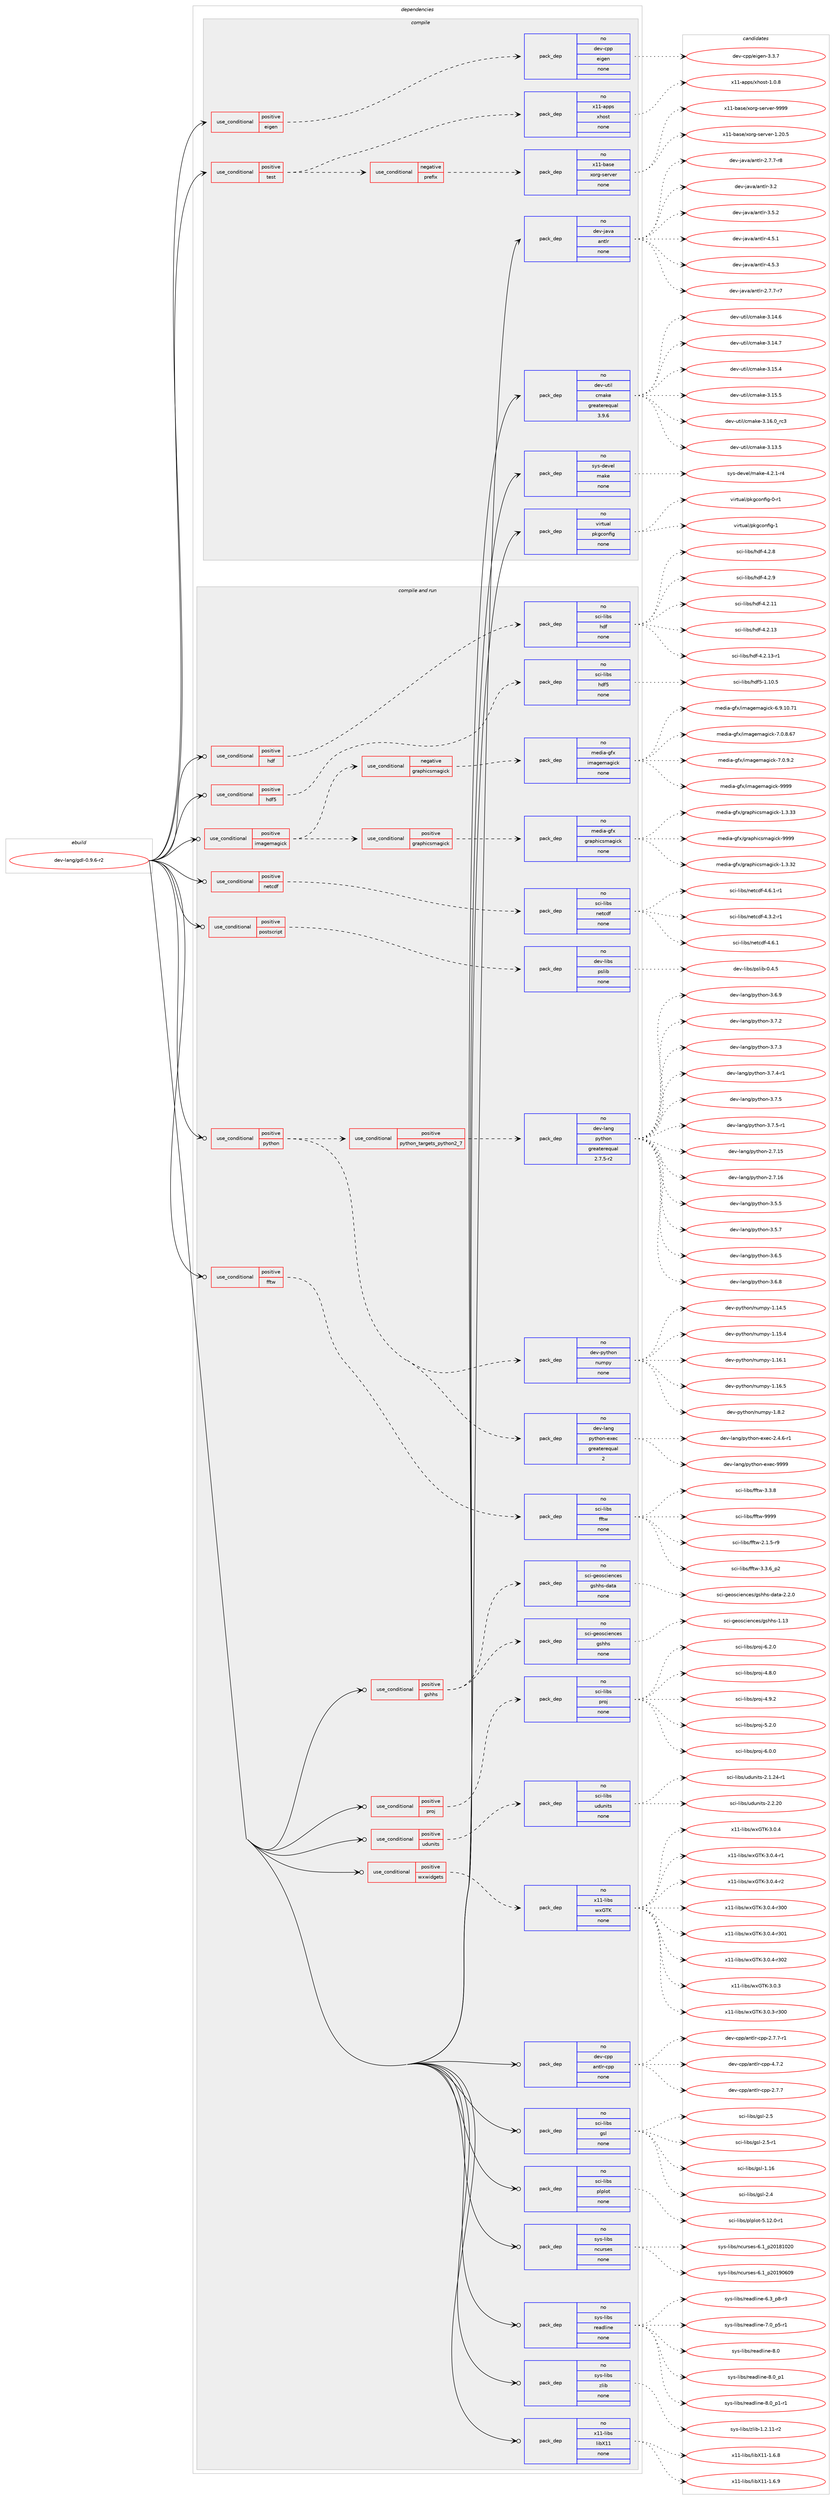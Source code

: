 digraph prolog {

# *************
# Graph options
# *************

newrank=true;
concentrate=true;
compound=true;
graph [rankdir=LR,fontname=Helvetica,fontsize=10,ranksep=1.5];#, ranksep=2.5, nodesep=0.2];
edge  [arrowhead=vee];
node  [fontname=Helvetica,fontsize=10];

# **********
# The ebuild
# **********

subgraph cluster_leftcol {
color=gray;
rank=same;
label=<<i>ebuild</i>>;
id [label="dev-lang/gdl-0.9.6-r2", color=red, width=4, href="../dev-lang/gdl-0.9.6-r2.svg"];
}

# ****************
# The dependencies
# ****************

subgraph cluster_midcol {
color=gray;
label=<<i>dependencies</i>>;
subgraph cluster_compile {
fillcolor="#eeeeee";
style=filled;
label=<<i>compile</i>>;
subgraph cond129679 {
dependency557800 [label=<<TABLE BORDER="0" CELLBORDER="1" CELLSPACING="0" CELLPADDING="4"><TR><TD ROWSPAN="3" CELLPADDING="10">use_conditional</TD></TR><TR><TD>positive</TD></TR><TR><TD>eigen</TD></TR></TABLE>>, shape=none, color=red];
subgraph pack416918 {
dependency557801 [label=<<TABLE BORDER="0" CELLBORDER="1" CELLSPACING="0" CELLPADDING="4" WIDTH="220"><TR><TD ROWSPAN="6" CELLPADDING="30">pack_dep</TD></TR><TR><TD WIDTH="110">no</TD></TR><TR><TD>dev-cpp</TD></TR><TR><TD>eigen</TD></TR><TR><TD>none</TD></TR><TR><TD></TD></TR></TABLE>>, shape=none, color=blue];
}
dependency557800:e -> dependency557801:w [weight=20,style="dashed",arrowhead="vee"];
}
id:e -> dependency557800:w [weight=20,style="solid",arrowhead="vee"];
subgraph cond129680 {
dependency557802 [label=<<TABLE BORDER="0" CELLBORDER="1" CELLSPACING="0" CELLPADDING="4"><TR><TD ROWSPAN="3" CELLPADDING="10">use_conditional</TD></TR><TR><TD>positive</TD></TR><TR><TD>test</TD></TR></TABLE>>, shape=none, color=red];
subgraph cond129681 {
dependency557803 [label=<<TABLE BORDER="0" CELLBORDER="1" CELLSPACING="0" CELLPADDING="4"><TR><TD ROWSPAN="3" CELLPADDING="10">use_conditional</TD></TR><TR><TD>negative</TD></TR><TR><TD>prefix</TD></TR></TABLE>>, shape=none, color=red];
subgraph pack416919 {
dependency557804 [label=<<TABLE BORDER="0" CELLBORDER="1" CELLSPACING="0" CELLPADDING="4" WIDTH="220"><TR><TD ROWSPAN="6" CELLPADDING="30">pack_dep</TD></TR><TR><TD WIDTH="110">no</TD></TR><TR><TD>x11-base</TD></TR><TR><TD>xorg-server</TD></TR><TR><TD>none</TD></TR><TR><TD></TD></TR></TABLE>>, shape=none, color=blue];
}
dependency557803:e -> dependency557804:w [weight=20,style="dashed",arrowhead="vee"];
}
dependency557802:e -> dependency557803:w [weight=20,style="dashed",arrowhead="vee"];
subgraph pack416920 {
dependency557805 [label=<<TABLE BORDER="0" CELLBORDER="1" CELLSPACING="0" CELLPADDING="4" WIDTH="220"><TR><TD ROWSPAN="6" CELLPADDING="30">pack_dep</TD></TR><TR><TD WIDTH="110">no</TD></TR><TR><TD>x11-apps</TD></TR><TR><TD>xhost</TD></TR><TR><TD>none</TD></TR><TR><TD></TD></TR></TABLE>>, shape=none, color=blue];
}
dependency557802:e -> dependency557805:w [weight=20,style="dashed",arrowhead="vee"];
}
id:e -> dependency557802:w [weight=20,style="solid",arrowhead="vee"];
subgraph pack416921 {
dependency557806 [label=<<TABLE BORDER="0" CELLBORDER="1" CELLSPACING="0" CELLPADDING="4" WIDTH="220"><TR><TD ROWSPAN="6" CELLPADDING="30">pack_dep</TD></TR><TR><TD WIDTH="110">no</TD></TR><TR><TD>dev-java</TD></TR><TR><TD>antlr</TD></TR><TR><TD>none</TD></TR><TR><TD></TD></TR></TABLE>>, shape=none, color=blue];
}
id:e -> dependency557806:w [weight=20,style="solid",arrowhead="vee"];
subgraph pack416922 {
dependency557807 [label=<<TABLE BORDER="0" CELLBORDER="1" CELLSPACING="0" CELLPADDING="4" WIDTH="220"><TR><TD ROWSPAN="6" CELLPADDING="30">pack_dep</TD></TR><TR><TD WIDTH="110">no</TD></TR><TR><TD>dev-util</TD></TR><TR><TD>cmake</TD></TR><TR><TD>greaterequal</TD></TR><TR><TD>3.9.6</TD></TR></TABLE>>, shape=none, color=blue];
}
id:e -> dependency557807:w [weight=20,style="solid",arrowhead="vee"];
subgraph pack416923 {
dependency557808 [label=<<TABLE BORDER="0" CELLBORDER="1" CELLSPACING="0" CELLPADDING="4" WIDTH="220"><TR><TD ROWSPAN="6" CELLPADDING="30">pack_dep</TD></TR><TR><TD WIDTH="110">no</TD></TR><TR><TD>sys-devel</TD></TR><TR><TD>make</TD></TR><TR><TD>none</TD></TR><TR><TD></TD></TR></TABLE>>, shape=none, color=blue];
}
id:e -> dependency557808:w [weight=20,style="solid",arrowhead="vee"];
subgraph pack416924 {
dependency557809 [label=<<TABLE BORDER="0" CELLBORDER="1" CELLSPACING="0" CELLPADDING="4" WIDTH="220"><TR><TD ROWSPAN="6" CELLPADDING="30">pack_dep</TD></TR><TR><TD WIDTH="110">no</TD></TR><TR><TD>virtual</TD></TR><TR><TD>pkgconfig</TD></TR><TR><TD>none</TD></TR><TR><TD></TD></TR></TABLE>>, shape=none, color=blue];
}
id:e -> dependency557809:w [weight=20,style="solid",arrowhead="vee"];
}
subgraph cluster_compileandrun {
fillcolor="#eeeeee";
style=filled;
label=<<i>compile and run</i>>;
subgraph cond129682 {
dependency557810 [label=<<TABLE BORDER="0" CELLBORDER="1" CELLSPACING="0" CELLPADDING="4"><TR><TD ROWSPAN="3" CELLPADDING="10">use_conditional</TD></TR><TR><TD>positive</TD></TR><TR><TD>fftw</TD></TR></TABLE>>, shape=none, color=red];
subgraph pack416925 {
dependency557811 [label=<<TABLE BORDER="0" CELLBORDER="1" CELLSPACING="0" CELLPADDING="4" WIDTH="220"><TR><TD ROWSPAN="6" CELLPADDING="30">pack_dep</TD></TR><TR><TD WIDTH="110">no</TD></TR><TR><TD>sci-libs</TD></TR><TR><TD>fftw</TD></TR><TR><TD>none</TD></TR><TR><TD></TD></TR></TABLE>>, shape=none, color=blue];
}
dependency557810:e -> dependency557811:w [weight=20,style="dashed",arrowhead="vee"];
}
id:e -> dependency557810:w [weight=20,style="solid",arrowhead="odotvee"];
subgraph cond129683 {
dependency557812 [label=<<TABLE BORDER="0" CELLBORDER="1" CELLSPACING="0" CELLPADDING="4"><TR><TD ROWSPAN="3" CELLPADDING="10">use_conditional</TD></TR><TR><TD>positive</TD></TR><TR><TD>gshhs</TD></TR></TABLE>>, shape=none, color=red];
subgraph pack416926 {
dependency557813 [label=<<TABLE BORDER="0" CELLBORDER="1" CELLSPACING="0" CELLPADDING="4" WIDTH="220"><TR><TD ROWSPAN="6" CELLPADDING="30">pack_dep</TD></TR><TR><TD WIDTH="110">no</TD></TR><TR><TD>sci-geosciences</TD></TR><TR><TD>gshhs-data</TD></TR><TR><TD>none</TD></TR><TR><TD></TD></TR></TABLE>>, shape=none, color=blue];
}
dependency557812:e -> dependency557813:w [weight=20,style="dashed",arrowhead="vee"];
subgraph pack416927 {
dependency557814 [label=<<TABLE BORDER="0" CELLBORDER="1" CELLSPACING="0" CELLPADDING="4" WIDTH="220"><TR><TD ROWSPAN="6" CELLPADDING="30">pack_dep</TD></TR><TR><TD WIDTH="110">no</TD></TR><TR><TD>sci-geosciences</TD></TR><TR><TD>gshhs</TD></TR><TR><TD>none</TD></TR><TR><TD></TD></TR></TABLE>>, shape=none, color=blue];
}
dependency557812:e -> dependency557814:w [weight=20,style="dashed",arrowhead="vee"];
}
id:e -> dependency557812:w [weight=20,style="solid",arrowhead="odotvee"];
subgraph cond129684 {
dependency557815 [label=<<TABLE BORDER="0" CELLBORDER="1" CELLSPACING="0" CELLPADDING="4"><TR><TD ROWSPAN="3" CELLPADDING="10">use_conditional</TD></TR><TR><TD>positive</TD></TR><TR><TD>hdf</TD></TR></TABLE>>, shape=none, color=red];
subgraph pack416928 {
dependency557816 [label=<<TABLE BORDER="0" CELLBORDER="1" CELLSPACING="0" CELLPADDING="4" WIDTH="220"><TR><TD ROWSPAN="6" CELLPADDING="30">pack_dep</TD></TR><TR><TD WIDTH="110">no</TD></TR><TR><TD>sci-libs</TD></TR><TR><TD>hdf</TD></TR><TR><TD>none</TD></TR><TR><TD></TD></TR></TABLE>>, shape=none, color=blue];
}
dependency557815:e -> dependency557816:w [weight=20,style="dashed",arrowhead="vee"];
}
id:e -> dependency557815:w [weight=20,style="solid",arrowhead="odotvee"];
subgraph cond129685 {
dependency557817 [label=<<TABLE BORDER="0" CELLBORDER="1" CELLSPACING="0" CELLPADDING="4"><TR><TD ROWSPAN="3" CELLPADDING="10">use_conditional</TD></TR><TR><TD>positive</TD></TR><TR><TD>hdf5</TD></TR></TABLE>>, shape=none, color=red];
subgraph pack416929 {
dependency557818 [label=<<TABLE BORDER="0" CELLBORDER="1" CELLSPACING="0" CELLPADDING="4" WIDTH="220"><TR><TD ROWSPAN="6" CELLPADDING="30">pack_dep</TD></TR><TR><TD WIDTH="110">no</TD></TR><TR><TD>sci-libs</TD></TR><TR><TD>hdf5</TD></TR><TR><TD>none</TD></TR><TR><TD></TD></TR></TABLE>>, shape=none, color=blue];
}
dependency557817:e -> dependency557818:w [weight=20,style="dashed",arrowhead="vee"];
}
id:e -> dependency557817:w [weight=20,style="solid",arrowhead="odotvee"];
subgraph cond129686 {
dependency557819 [label=<<TABLE BORDER="0" CELLBORDER="1" CELLSPACING="0" CELLPADDING="4"><TR><TD ROWSPAN="3" CELLPADDING="10">use_conditional</TD></TR><TR><TD>positive</TD></TR><TR><TD>imagemagick</TD></TR></TABLE>>, shape=none, color=red];
subgraph cond129687 {
dependency557820 [label=<<TABLE BORDER="0" CELLBORDER="1" CELLSPACING="0" CELLPADDING="4"><TR><TD ROWSPAN="3" CELLPADDING="10">use_conditional</TD></TR><TR><TD>negative</TD></TR><TR><TD>graphicsmagick</TD></TR></TABLE>>, shape=none, color=red];
subgraph pack416930 {
dependency557821 [label=<<TABLE BORDER="0" CELLBORDER="1" CELLSPACING="0" CELLPADDING="4" WIDTH="220"><TR><TD ROWSPAN="6" CELLPADDING="30">pack_dep</TD></TR><TR><TD WIDTH="110">no</TD></TR><TR><TD>media-gfx</TD></TR><TR><TD>imagemagick</TD></TR><TR><TD>none</TD></TR><TR><TD></TD></TR></TABLE>>, shape=none, color=blue];
}
dependency557820:e -> dependency557821:w [weight=20,style="dashed",arrowhead="vee"];
}
dependency557819:e -> dependency557820:w [weight=20,style="dashed",arrowhead="vee"];
subgraph cond129688 {
dependency557822 [label=<<TABLE BORDER="0" CELLBORDER="1" CELLSPACING="0" CELLPADDING="4"><TR><TD ROWSPAN="3" CELLPADDING="10">use_conditional</TD></TR><TR><TD>positive</TD></TR><TR><TD>graphicsmagick</TD></TR></TABLE>>, shape=none, color=red];
subgraph pack416931 {
dependency557823 [label=<<TABLE BORDER="0" CELLBORDER="1" CELLSPACING="0" CELLPADDING="4" WIDTH="220"><TR><TD ROWSPAN="6" CELLPADDING="30">pack_dep</TD></TR><TR><TD WIDTH="110">no</TD></TR><TR><TD>media-gfx</TD></TR><TR><TD>graphicsmagick</TD></TR><TR><TD>none</TD></TR><TR><TD></TD></TR></TABLE>>, shape=none, color=blue];
}
dependency557822:e -> dependency557823:w [weight=20,style="dashed",arrowhead="vee"];
}
dependency557819:e -> dependency557822:w [weight=20,style="dashed",arrowhead="vee"];
}
id:e -> dependency557819:w [weight=20,style="solid",arrowhead="odotvee"];
subgraph cond129689 {
dependency557824 [label=<<TABLE BORDER="0" CELLBORDER="1" CELLSPACING="0" CELLPADDING="4"><TR><TD ROWSPAN="3" CELLPADDING="10">use_conditional</TD></TR><TR><TD>positive</TD></TR><TR><TD>netcdf</TD></TR></TABLE>>, shape=none, color=red];
subgraph pack416932 {
dependency557825 [label=<<TABLE BORDER="0" CELLBORDER="1" CELLSPACING="0" CELLPADDING="4" WIDTH="220"><TR><TD ROWSPAN="6" CELLPADDING="30">pack_dep</TD></TR><TR><TD WIDTH="110">no</TD></TR><TR><TD>sci-libs</TD></TR><TR><TD>netcdf</TD></TR><TR><TD>none</TD></TR><TR><TD></TD></TR></TABLE>>, shape=none, color=blue];
}
dependency557824:e -> dependency557825:w [weight=20,style="dashed",arrowhead="vee"];
}
id:e -> dependency557824:w [weight=20,style="solid",arrowhead="odotvee"];
subgraph cond129690 {
dependency557826 [label=<<TABLE BORDER="0" CELLBORDER="1" CELLSPACING="0" CELLPADDING="4"><TR><TD ROWSPAN="3" CELLPADDING="10">use_conditional</TD></TR><TR><TD>positive</TD></TR><TR><TD>postscript</TD></TR></TABLE>>, shape=none, color=red];
subgraph pack416933 {
dependency557827 [label=<<TABLE BORDER="0" CELLBORDER="1" CELLSPACING="0" CELLPADDING="4" WIDTH="220"><TR><TD ROWSPAN="6" CELLPADDING="30">pack_dep</TD></TR><TR><TD WIDTH="110">no</TD></TR><TR><TD>dev-libs</TD></TR><TR><TD>pslib</TD></TR><TR><TD>none</TD></TR><TR><TD></TD></TR></TABLE>>, shape=none, color=blue];
}
dependency557826:e -> dependency557827:w [weight=20,style="dashed",arrowhead="vee"];
}
id:e -> dependency557826:w [weight=20,style="solid",arrowhead="odotvee"];
subgraph cond129691 {
dependency557828 [label=<<TABLE BORDER="0" CELLBORDER="1" CELLSPACING="0" CELLPADDING="4"><TR><TD ROWSPAN="3" CELLPADDING="10">use_conditional</TD></TR><TR><TD>positive</TD></TR><TR><TD>proj</TD></TR></TABLE>>, shape=none, color=red];
subgraph pack416934 {
dependency557829 [label=<<TABLE BORDER="0" CELLBORDER="1" CELLSPACING="0" CELLPADDING="4" WIDTH="220"><TR><TD ROWSPAN="6" CELLPADDING="30">pack_dep</TD></TR><TR><TD WIDTH="110">no</TD></TR><TR><TD>sci-libs</TD></TR><TR><TD>proj</TD></TR><TR><TD>none</TD></TR><TR><TD></TD></TR></TABLE>>, shape=none, color=blue];
}
dependency557828:e -> dependency557829:w [weight=20,style="dashed",arrowhead="vee"];
}
id:e -> dependency557828:w [weight=20,style="solid",arrowhead="odotvee"];
subgraph cond129692 {
dependency557830 [label=<<TABLE BORDER="0" CELLBORDER="1" CELLSPACING="0" CELLPADDING="4"><TR><TD ROWSPAN="3" CELLPADDING="10">use_conditional</TD></TR><TR><TD>positive</TD></TR><TR><TD>python</TD></TR></TABLE>>, shape=none, color=red];
subgraph cond129693 {
dependency557831 [label=<<TABLE BORDER="0" CELLBORDER="1" CELLSPACING="0" CELLPADDING="4"><TR><TD ROWSPAN="3" CELLPADDING="10">use_conditional</TD></TR><TR><TD>positive</TD></TR><TR><TD>python_targets_python2_7</TD></TR></TABLE>>, shape=none, color=red];
subgraph pack416935 {
dependency557832 [label=<<TABLE BORDER="0" CELLBORDER="1" CELLSPACING="0" CELLPADDING="4" WIDTH="220"><TR><TD ROWSPAN="6" CELLPADDING="30">pack_dep</TD></TR><TR><TD WIDTH="110">no</TD></TR><TR><TD>dev-lang</TD></TR><TR><TD>python</TD></TR><TR><TD>greaterequal</TD></TR><TR><TD>2.7.5-r2</TD></TR></TABLE>>, shape=none, color=blue];
}
dependency557831:e -> dependency557832:w [weight=20,style="dashed",arrowhead="vee"];
}
dependency557830:e -> dependency557831:w [weight=20,style="dashed",arrowhead="vee"];
subgraph pack416936 {
dependency557833 [label=<<TABLE BORDER="0" CELLBORDER="1" CELLSPACING="0" CELLPADDING="4" WIDTH="220"><TR><TD ROWSPAN="6" CELLPADDING="30">pack_dep</TD></TR><TR><TD WIDTH="110">no</TD></TR><TR><TD>dev-lang</TD></TR><TR><TD>python-exec</TD></TR><TR><TD>greaterequal</TD></TR><TR><TD>2</TD></TR></TABLE>>, shape=none, color=blue];
}
dependency557830:e -> dependency557833:w [weight=20,style="dashed",arrowhead="vee"];
subgraph pack416937 {
dependency557834 [label=<<TABLE BORDER="0" CELLBORDER="1" CELLSPACING="0" CELLPADDING="4" WIDTH="220"><TR><TD ROWSPAN="6" CELLPADDING="30">pack_dep</TD></TR><TR><TD WIDTH="110">no</TD></TR><TR><TD>dev-python</TD></TR><TR><TD>numpy</TD></TR><TR><TD>none</TD></TR><TR><TD></TD></TR></TABLE>>, shape=none, color=blue];
}
dependency557830:e -> dependency557834:w [weight=20,style="dashed",arrowhead="vee"];
}
id:e -> dependency557830:w [weight=20,style="solid",arrowhead="odotvee"];
subgraph cond129694 {
dependency557835 [label=<<TABLE BORDER="0" CELLBORDER="1" CELLSPACING="0" CELLPADDING="4"><TR><TD ROWSPAN="3" CELLPADDING="10">use_conditional</TD></TR><TR><TD>positive</TD></TR><TR><TD>udunits</TD></TR></TABLE>>, shape=none, color=red];
subgraph pack416938 {
dependency557836 [label=<<TABLE BORDER="0" CELLBORDER="1" CELLSPACING="0" CELLPADDING="4" WIDTH="220"><TR><TD ROWSPAN="6" CELLPADDING="30">pack_dep</TD></TR><TR><TD WIDTH="110">no</TD></TR><TR><TD>sci-libs</TD></TR><TR><TD>udunits</TD></TR><TR><TD>none</TD></TR><TR><TD></TD></TR></TABLE>>, shape=none, color=blue];
}
dependency557835:e -> dependency557836:w [weight=20,style="dashed",arrowhead="vee"];
}
id:e -> dependency557835:w [weight=20,style="solid",arrowhead="odotvee"];
subgraph cond129695 {
dependency557837 [label=<<TABLE BORDER="0" CELLBORDER="1" CELLSPACING="0" CELLPADDING="4"><TR><TD ROWSPAN="3" CELLPADDING="10">use_conditional</TD></TR><TR><TD>positive</TD></TR><TR><TD>wxwidgets</TD></TR></TABLE>>, shape=none, color=red];
subgraph pack416939 {
dependency557838 [label=<<TABLE BORDER="0" CELLBORDER="1" CELLSPACING="0" CELLPADDING="4" WIDTH="220"><TR><TD ROWSPAN="6" CELLPADDING="30">pack_dep</TD></TR><TR><TD WIDTH="110">no</TD></TR><TR><TD>x11-libs</TD></TR><TR><TD>wxGTK</TD></TR><TR><TD>none</TD></TR><TR><TD></TD></TR></TABLE>>, shape=none, color=blue];
}
dependency557837:e -> dependency557838:w [weight=20,style="dashed",arrowhead="vee"];
}
id:e -> dependency557837:w [weight=20,style="solid",arrowhead="odotvee"];
subgraph pack416940 {
dependency557839 [label=<<TABLE BORDER="0" CELLBORDER="1" CELLSPACING="0" CELLPADDING="4" WIDTH="220"><TR><TD ROWSPAN="6" CELLPADDING="30">pack_dep</TD></TR><TR><TD WIDTH="110">no</TD></TR><TR><TD>dev-cpp</TD></TR><TR><TD>antlr-cpp</TD></TR><TR><TD>none</TD></TR><TR><TD></TD></TR></TABLE>>, shape=none, color=blue];
}
id:e -> dependency557839:w [weight=20,style="solid",arrowhead="odotvee"];
subgraph pack416941 {
dependency557840 [label=<<TABLE BORDER="0" CELLBORDER="1" CELLSPACING="0" CELLPADDING="4" WIDTH="220"><TR><TD ROWSPAN="6" CELLPADDING="30">pack_dep</TD></TR><TR><TD WIDTH="110">no</TD></TR><TR><TD>sci-libs</TD></TR><TR><TD>gsl</TD></TR><TR><TD>none</TD></TR><TR><TD></TD></TR></TABLE>>, shape=none, color=blue];
}
id:e -> dependency557840:w [weight=20,style="solid",arrowhead="odotvee"];
subgraph pack416942 {
dependency557841 [label=<<TABLE BORDER="0" CELLBORDER="1" CELLSPACING="0" CELLPADDING="4" WIDTH="220"><TR><TD ROWSPAN="6" CELLPADDING="30">pack_dep</TD></TR><TR><TD WIDTH="110">no</TD></TR><TR><TD>sci-libs</TD></TR><TR><TD>plplot</TD></TR><TR><TD>none</TD></TR><TR><TD></TD></TR></TABLE>>, shape=none, color=blue];
}
id:e -> dependency557841:w [weight=20,style="solid",arrowhead="odotvee"];
subgraph pack416943 {
dependency557842 [label=<<TABLE BORDER="0" CELLBORDER="1" CELLSPACING="0" CELLPADDING="4" WIDTH="220"><TR><TD ROWSPAN="6" CELLPADDING="30">pack_dep</TD></TR><TR><TD WIDTH="110">no</TD></TR><TR><TD>sys-libs</TD></TR><TR><TD>ncurses</TD></TR><TR><TD>none</TD></TR><TR><TD></TD></TR></TABLE>>, shape=none, color=blue];
}
id:e -> dependency557842:w [weight=20,style="solid",arrowhead="odotvee"];
subgraph pack416944 {
dependency557843 [label=<<TABLE BORDER="0" CELLBORDER="1" CELLSPACING="0" CELLPADDING="4" WIDTH="220"><TR><TD ROWSPAN="6" CELLPADDING="30">pack_dep</TD></TR><TR><TD WIDTH="110">no</TD></TR><TR><TD>sys-libs</TD></TR><TR><TD>readline</TD></TR><TR><TD>none</TD></TR><TR><TD></TD></TR></TABLE>>, shape=none, color=blue];
}
id:e -> dependency557843:w [weight=20,style="solid",arrowhead="odotvee"];
subgraph pack416945 {
dependency557844 [label=<<TABLE BORDER="0" CELLBORDER="1" CELLSPACING="0" CELLPADDING="4" WIDTH="220"><TR><TD ROWSPAN="6" CELLPADDING="30">pack_dep</TD></TR><TR><TD WIDTH="110">no</TD></TR><TR><TD>sys-libs</TD></TR><TR><TD>zlib</TD></TR><TR><TD>none</TD></TR><TR><TD></TD></TR></TABLE>>, shape=none, color=blue];
}
id:e -> dependency557844:w [weight=20,style="solid",arrowhead="odotvee"];
subgraph pack416946 {
dependency557845 [label=<<TABLE BORDER="0" CELLBORDER="1" CELLSPACING="0" CELLPADDING="4" WIDTH="220"><TR><TD ROWSPAN="6" CELLPADDING="30">pack_dep</TD></TR><TR><TD WIDTH="110">no</TD></TR><TR><TD>x11-libs</TD></TR><TR><TD>libX11</TD></TR><TR><TD>none</TD></TR><TR><TD></TD></TR></TABLE>>, shape=none, color=blue];
}
id:e -> dependency557845:w [weight=20,style="solid",arrowhead="odotvee"];
}
subgraph cluster_run {
fillcolor="#eeeeee";
style=filled;
label=<<i>run</i>>;
}
}

# **************
# The candidates
# **************

subgraph cluster_choices {
rank=same;
color=gray;
label=<<i>candidates</i>>;

subgraph choice416918 {
color=black;
nodesep=1;
choice100101118459911211247101105103101110455146514655 [label="dev-cpp/eigen-3.3.7", color=red, width=4,href="../dev-cpp/eigen-3.3.7.svg"];
dependency557801:e -> choice100101118459911211247101105103101110455146514655:w [style=dotted,weight="100"];
}
subgraph choice416919 {
color=black;
nodesep=1;
choice1204949459897115101471201111141034511510111411810111445494650484653 [label="x11-base/xorg-server-1.20.5", color=red, width=4,href="../x11-base/xorg-server-1.20.5.svg"];
choice120494945989711510147120111114103451151011141181011144557575757 [label="x11-base/xorg-server-9999", color=red, width=4,href="../x11-base/xorg-server-9999.svg"];
dependency557804:e -> choice1204949459897115101471201111141034511510111411810111445494650484653:w [style=dotted,weight="100"];
dependency557804:e -> choice120494945989711510147120111114103451151011141181011144557575757:w [style=dotted,weight="100"];
}
subgraph choice416920 {
color=black;
nodesep=1;
choice1204949459711211211547120104111115116454946484656 [label="x11-apps/xhost-1.0.8", color=red, width=4,href="../x11-apps/xhost-1.0.8.svg"];
dependency557805:e -> choice1204949459711211211547120104111115116454946484656:w [style=dotted,weight="100"];
}
subgraph choice416921 {
color=black;
nodesep=1;
choice10010111845106971189747971101161081144550465546554511455 [label="dev-java/antlr-2.7.7-r7", color=red, width=4,href="../dev-java/antlr-2.7.7-r7.svg"];
choice10010111845106971189747971101161081144550465546554511456 [label="dev-java/antlr-2.7.7-r8", color=red, width=4,href="../dev-java/antlr-2.7.7-r8.svg"];
choice100101118451069711897479711011610811445514650 [label="dev-java/antlr-3.2", color=red, width=4,href="../dev-java/antlr-3.2.svg"];
choice1001011184510697118974797110116108114455146534650 [label="dev-java/antlr-3.5.2", color=red, width=4,href="../dev-java/antlr-3.5.2.svg"];
choice1001011184510697118974797110116108114455246534649 [label="dev-java/antlr-4.5.1", color=red, width=4,href="../dev-java/antlr-4.5.1.svg"];
choice1001011184510697118974797110116108114455246534651 [label="dev-java/antlr-4.5.3", color=red, width=4,href="../dev-java/antlr-4.5.3.svg"];
dependency557806:e -> choice10010111845106971189747971101161081144550465546554511455:w [style=dotted,weight="100"];
dependency557806:e -> choice10010111845106971189747971101161081144550465546554511456:w [style=dotted,weight="100"];
dependency557806:e -> choice100101118451069711897479711011610811445514650:w [style=dotted,weight="100"];
dependency557806:e -> choice1001011184510697118974797110116108114455146534650:w [style=dotted,weight="100"];
dependency557806:e -> choice1001011184510697118974797110116108114455246534649:w [style=dotted,weight="100"];
dependency557806:e -> choice1001011184510697118974797110116108114455246534651:w [style=dotted,weight="100"];
}
subgraph choice416922 {
color=black;
nodesep=1;
choice1001011184511711610510847991099710710145514649514653 [label="dev-util/cmake-3.13.5", color=red, width=4,href="../dev-util/cmake-3.13.5.svg"];
choice1001011184511711610510847991099710710145514649524654 [label="dev-util/cmake-3.14.6", color=red, width=4,href="../dev-util/cmake-3.14.6.svg"];
choice1001011184511711610510847991099710710145514649524655 [label="dev-util/cmake-3.14.7", color=red, width=4,href="../dev-util/cmake-3.14.7.svg"];
choice1001011184511711610510847991099710710145514649534652 [label="dev-util/cmake-3.15.4", color=red, width=4,href="../dev-util/cmake-3.15.4.svg"];
choice1001011184511711610510847991099710710145514649534653 [label="dev-util/cmake-3.15.5", color=red, width=4,href="../dev-util/cmake-3.15.5.svg"];
choice1001011184511711610510847991099710710145514649544648951149951 [label="dev-util/cmake-3.16.0_rc3", color=red, width=4,href="../dev-util/cmake-3.16.0_rc3.svg"];
dependency557807:e -> choice1001011184511711610510847991099710710145514649514653:w [style=dotted,weight="100"];
dependency557807:e -> choice1001011184511711610510847991099710710145514649524654:w [style=dotted,weight="100"];
dependency557807:e -> choice1001011184511711610510847991099710710145514649524655:w [style=dotted,weight="100"];
dependency557807:e -> choice1001011184511711610510847991099710710145514649534652:w [style=dotted,weight="100"];
dependency557807:e -> choice1001011184511711610510847991099710710145514649534653:w [style=dotted,weight="100"];
dependency557807:e -> choice1001011184511711610510847991099710710145514649544648951149951:w [style=dotted,weight="100"];
}
subgraph choice416923 {
color=black;
nodesep=1;
choice1151211154510010111810110847109971071014552465046494511452 [label="sys-devel/make-4.2.1-r4", color=red, width=4,href="../sys-devel/make-4.2.1-r4.svg"];
dependency557808:e -> choice1151211154510010111810110847109971071014552465046494511452:w [style=dotted,weight="100"];
}
subgraph choice416924 {
color=black;
nodesep=1;
choice11810511411611797108471121071039911111010210510345484511449 [label="virtual/pkgconfig-0-r1", color=red, width=4,href="../virtual/pkgconfig-0-r1.svg"];
choice1181051141161179710847112107103991111101021051034549 [label="virtual/pkgconfig-1", color=red, width=4,href="../virtual/pkgconfig-1.svg"];
dependency557809:e -> choice11810511411611797108471121071039911111010210510345484511449:w [style=dotted,weight="100"];
dependency557809:e -> choice1181051141161179710847112107103991111101021051034549:w [style=dotted,weight="100"];
}
subgraph choice416925 {
color=black;
nodesep=1;
choice115991054510810598115471021021161194550464946534511457 [label="sci-libs/fftw-2.1.5-r9", color=red, width=4,href="../sci-libs/fftw-2.1.5-r9.svg"];
choice115991054510810598115471021021161194551465146549511250 [label="sci-libs/fftw-3.3.6_p2", color=red, width=4,href="../sci-libs/fftw-3.3.6_p2.svg"];
choice11599105451081059811547102102116119455146514656 [label="sci-libs/fftw-3.3.8", color=red, width=4,href="../sci-libs/fftw-3.3.8.svg"];
choice115991054510810598115471021021161194557575757 [label="sci-libs/fftw-9999", color=red, width=4,href="../sci-libs/fftw-9999.svg"];
dependency557811:e -> choice115991054510810598115471021021161194550464946534511457:w [style=dotted,weight="100"];
dependency557811:e -> choice115991054510810598115471021021161194551465146549511250:w [style=dotted,weight="100"];
dependency557811:e -> choice11599105451081059811547102102116119455146514656:w [style=dotted,weight="100"];
dependency557811:e -> choice115991054510810598115471021021161194557575757:w [style=dotted,weight="100"];
}
subgraph choice416926 {
color=black;
nodesep=1;
choice1159910545103101111115991051011109910111547103115104104115451009711697455046504648 [label="sci-geosciences/gshhs-data-2.2.0", color=red, width=4,href="../sci-geosciences/gshhs-data-2.2.0.svg"];
dependency557813:e -> choice1159910545103101111115991051011109910111547103115104104115451009711697455046504648:w [style=dotted,weight="100"];
}
subgraph choice416927 {
color=black;
nodesep=1;
choice11599105451031011111159910510111099101115471031151041041154549464951 [label="sci-geosciences/gshhs-1.13", color=red, width=4,href="../sci-geosciences/gshhs-1.13.svg"];
dependency557814:e -> choice11599105451031011111159910510111099101115471031151041041154549464951:w [style=dotted,weight="100"];
}
subgraph choice416928 {
color=black;
nodesep=1;
choice1159910545108105981154710410010245524650464949 [label="sci-libs/hdf-4.2.11", color=red, width=4,href="../sci-libs/hdf-4.2.11.svg"];
choice1159910545108105981154710410010245524650464951 [label="sci-libs/hdf-4.2.13", color=red, width=4,href="../sci-libs/hdf-4.2.13.svg"];
choice11599105451081059811547104100102455246504649514511449 [label="sci-libs/hdf-4.2.13-r1", color=red, width=4,href="../sci-libs/hdf-4.2.13-r1.svg"];
choice11599105451081059811547104100102455246504656 [label="sci-libs/hdf-4.2.8", color=red, width=4,href="../sci-libs/hdf-4.2.8.svg"];
choice11599105451081059811547104100102455246504657 [label="sci-libs/hdf-4.2.9", color=red, width=4,href="../sci-libs/hdf-4.2.9.svg"];
dependency557816:e -> choice1159910545108105981154710410010245524650464949:w [style=dotted,weight="100"];
dependency557816:e -> choice1159910545108105981154710410010245524650464951:w [style=dotted,weight="100"];
dependency557816:e -> choice11599105451081059811547104100102455246504649514511449:w [style=dotted,weight="100"];
dependency557816:e -> choice11599105451081059811547104100102455246504656:w [style=dotted,weight="100"];
dependency557816:e -> choice11599105451081059811547104100102455246504657:w [style=dotted,weight="100"];
}
subgraph choice416929 {
color=black;
nodesep=1;
choice115991054510810598115471041001025345494649484653 [label="sci-libs/hdf5-1.10.5", color=red, width=4,href="../sci-libs/hdf5-1.10.5.svg"];
dependency557818:e -> choice115991054510810598115471041001025345494649484653:w [style=dotted,weight="100"];
}
subgraph choice416930 {
color=black;
nodesep=1;
choice10910110010597451031021204710510997103101109971031059910745544657464948465549 [label="media-gfx/imagemagick-6.9.10.71", color=red, width=4,href="../media-gfx/imagemagick-6.9.10.71.svg"];
choice109101100105974510310212047105109971031011099710310599107455546484656465455 [label="media-gfx/imagemagick-7.0.8.67", color=red, width=4,href="../media-gfx/imagemagick-7.0.8.67.svg"];
choice1091011001059745103102120471051099710310110997103105991074555464846574650 [label="media-gfx/imagemagick-7.0.9.2", color=red, width=4,href="../media-gfx/imagemagick-7.0.9.2.svg"];
choice1091011001059745103102120471051099710310110997103105991074557575757 [label="media-gfx/imagemagick-9999", color=red, width=4,href="../media-gfx/imagemagick-9999.svg"];
dependency557821:e -> choice10910110010597451031021204710510997103101109971031059910745544657464948465549:w [style=dotted,weight="100"];
dependency557821:e -> choice109101100105974510310212047105109971031011099710310599107455546484656465455:w [style=dotted,weight="100"];
dependency557821:e -> choice1091011001059745103102120471051099710310110997103105991074555464846574650:w [style=dotted,weight="100"];
dependency557821:e -> choice1091011001059745103102120471051099710310110997103105991074557575757:w [style=dotted,weight="100"];
}
subgraph choice416931 {
color=black;
nodesep=1;
choice1091011001059745103102120471031149711210410599115109971031059910745494651465150 [label="media-gfx/graphicsmagick-1.3.32", color=red, width=4,href="../media-gfx/graphicsmagick-1.3.32.svg"];
choice1091011001059745103102120471031149711210410599115109971031059910745494651465151 [label="media-gfx/graphicsmagick-1.3.33", color=red, width=4,href="../media-gfx/graphicsmagick-1.3.33.svg"];
choice109101100105974510310212047103114971121041059911510997103105991074557575757 [label="media-gfx/graphicsmagick-9999", color=red, width=4,href="../media-gfx/graphicsmagick-9999.svg"];
dependency557823:e -> choice1091011001059745103102120471031149711210410599115109971031059910745494651465150:w [style=dotted,weight="100"];
dependency557823:e -> choice1091011001059745103102120471031149711210410599115109971031059910745494651465151:w [style=dotted,weight="100"];
dependency557823:e -> choice109101100105974510310212047103114971121041059911510997103105991074557575757:w [style=dotted,weight="100"];
}
subgraph choice416932 {
color=black;
nodesep=1;
choice11599105451081059811547110101116991001024552465146504511449 [label="sci-libs/netcdf-4.3.2-r1", color=red, width=4,href="../sci-libs/netcdf-4.3.2-r1.svg"];
choice1159910545108105981154711010111699100102455246544649 [label="sci-libs/netcdf-4.6.1", color=red, width=4,href="../sci-libs/netcdf-4.6.1.svg"];
choice11599105451081059811547110101116991001024552465446494511449 [label="sci-libs/netcdf-4.6.1-r1", color=red, width=4,href="../sci-libs/netcdf-4.6.1-r1.svg"];
dependency557825:e -> choice11599105451081059811547110101116991001024552465146504511449:w [style=dotted,weight="100"];
dependency557825:e -> choice1159910545108105981154711010111699100102455246544649:w [style=dotted,weight="100"];
dependency557825:e -> choice11599105451081059811547110101116991001024552465446494511449:w [style=dotted,weight="100"];
}
subgraph choice416933 {
color=black;
nodesep=1;
choice10010111845108105981154711211510810598454846524653 [label="dev-libs/pslib-0.4.5", color=red, width=4,href="../dev-libs/pslib-0.4.5.svg"];
dependency557827:e -> choice10010111845108105981154711211510810598454846524653:w [style=dotted,weight="100"];
}
subgraph choice416934 {
color=black;
nodesep=1;
choice11599105451081059811547112114111106455246564648 [label="sci-libs/proj-4.8.0", color=red, width=4,href="../sci-libs/proj-4.8.0.svg"];
choice11599105451081059811547112114111106455246574650 [label="sci-libs/proj-4.9.2", color=red, width=4,href="../sci-libs/proj-4.9.2.svg"];
choice11599105451081059811547112114111106455346504648 [label="sci-libs/proj-5.2.0", color=red, width=4,href="../sci-libs/proj-5.2.0.svg"];
choice11599105451081059811547112114111106455446484648 [label="sci-libs/proj-6.0.0", color=red, width=4,href="../sci-libs/proj-6.0.0.svg"];
choice11599105451081059811547112114111106455446504648 [label="sci-libs/proj-6.2.0", color=red, width=4,href="../sci-libs/proj-6.2.0.svg"];
dependency557829:e -> choice11599105451081059811547112114111106455246564648:w [style=dotted,weight="100"];
dependency557829:e -> choice11599105451081059811547112114111106455246574650:w [style=dotted,weight="100"];
dependency557829:e -> choice11599105451081059811547112114111106455346504648:w [style=dotted,weight="100"];
dependency557829:e -> choice11599105451081059811547112114111106455446484648:w [style=dotted,weight="100"];
dependency557829:e -> choice11599105451081059811547112114111106455446504648:w [style=dotted,weight="100"];
}
subgraph choice416935 {
color=black;
nodesep=1;
choice10010111845108971101034711212111610411111045504655464953 [label="dev-lang/python-2.7.15", color=red, width=4,href="../dev-lang/python-2.7.15.svg"];
choice10010111845108971101034711212111610411111045504655464954 [label="dev-lang/python-2.7.16", color=red, width=4,href="../dev-lang/python-2.7.16.svg"];
choice100101118451089711010347112121116104111110455146534653 [label="dev-lang/python-3.5.5", color=red, width=4,href="../dev-lang/python-3.5.5.svg"];
choice100101118451089711010347112121116104111110455146534655 [label="dev-lang/python-3.5.7", color=red, width=4,href="../dev-lang/python-3.5.7.svg"];
choice100101118451089711010347112121116104111110455146544653 [label="dev-lang/python-3.6.5", color=red, width=4,href="../dev-lang/python-3.6.5.svg"];
choice100101118451089711010347112121116104111110455146544656 [label="dev-lang/python-3.6.8", color=red, width=4,href="../dev-lang/python-3.6.8.svg"];
choice100101118451089711010347112121116104111110455146544657 [label="dev-lang/python-3.6.9", color=red, width=4,href="../dev-lang/python-3.6.9.svg"];
choice100101118451089711010347112121116104111110455146554650 [label="dev-lang/python-3.7.2", color=red, width=4,href="../dev-lang/python-3.7.2.svg"];
choice100101118451089711010347112121116104111110455146554651 [label="dev-lang/python-3.7.3", color=red, width=4,href="../dev-lang/python-3.7.3.svg"];
choice1001011184510897110103471121211161041111104551465546524511449 [label="dev-lang/python-3.7.4-r1", color=red, width=4,href="../dev-lang/python-3.7.4-r1.svg"];
choice100101118451089711010347112121116104111110455146554653 [label="dev-lang/python-3.7.5", color=red, width=4,href="../dev-lang/python-3.7.5.svg"];
choice1001011184510897110103471121211161041111104551465546534511449 [label="dev-lang/python-3.7.5-r1", color=red, width=4,href="../dev-lang/python-3.7.5-r1.svg"];
dependency557832:e -> choice10010111845108971101034711212111610411111045504655464953:w [style=dotted,weight="100"];
dependency557832:e -> choice10010111845108971101034711212111610411111045504655464954:w [style=dotted,weight="100"];
dependency557832:e -> choice100101118451089711010347112121116104111110455146534653:w [style=dotted,weight="100"];
dependency557832:e -> choice100101118451089711010347112121116104111110455146534655:w [style=dotted,weight="100"];
dependency557832:e -> choice100101118451089711010347112121116104111110455146544653:w [style=dotted,weight="100"];
dependency557832:e -> choice100101118451089711010347112121116104111110455146544656:w [style=dotted,weight="100"];
dependency557832:e -> choice100101118451089711010347112121116104111110455146544657:w [style=dotted,weight="100"];
dependency557832:e -> choice100101118451089711010347112121116104111110455146554650:w [style=dotted,weight="100"];
dependency557832:e -> choice100101118451089711010347112121116104111110455146554651:w [style=dotted,weight="100"];
dependency557832:e -> choice1001011184510897110103471121211161041111104551465546524511449:w [style=dotted,weight="100"];
dependency557832:e -> choice100101118451089711010347112121116104111110455146554653:w [style=dotted,weight="100"];
dependency557832:e -> choice1001011184510897110103471121211161041111104551465546534511449:w [style=dotted,weight="100"];
}
subgraph choice416936 {
color=black;
nodesep=1;
choice10010111845108971101034711212111610411111045101120101994550465246544511449 [label="dev-lang/python-exec-2.4.6-r1", color=red, width=4,href="../dev-lang/python-exec-2.4.6-r1.svg"];
choice10010111845108971101034711212111610411111045101120101994557575757 [label="dev-lang/python-exec-9999", color=red, width=4,href="../dev-lang/python-exec-9999.svg"];
dependency557833:e -> choice10010111845108971101034711212111610411111045101120101994550465246544511449:w [style=dotted,weight="100"];
dependency557833:e -> choice10010111845108971101034711212111610411111045101120101994557575757:w [style=dotted,weight="100"];
}
subgraph choice416937 {
color=black;
nodesep=1;
choice100101118451121211161041111104711011710911212145494649524653 [label="dev-python/numpy-1.14.5", color=red, width=4,href="../dev-python/numpy-1.14.5.svg"];
choice100101118451121211161041111104711011710911212145494649534652 [label="dev-python/numpy-1.15.4", color=red, width=4,href="../dev-python/numpy-1.15.4.svg"];
choice100101118451121211161041111104711011710911212145494649544649 [label="dev-python/numpy-1.16.1", color=red, width=4,href="../dev-python/numpy-1.16.1.svg"];
choice100101118451121211161041111104711011710911212145494649544653 [label="dev-python/numpy-1.16.5", color=red, width=4,href="../dev-python/numpy-1.16.5.svg"];
choice1001011184511212111610411111047110117109112121454946564650 [label="dev-python/numpy-1.8.2", color=red, width=4,href="../dev-python/numpy-1.8.2.svg"];
dependency557834:e -> choice100101118451121211161041111104711011710911212145494649524653:w [style=dotted,weight="100"];
dependency557834:e -> choice100101118451121211161041111104711011710911212145494649534652:w [style=dotted,weight="100"];
dependency557834:e -> choice100101118451121211161041111104711011710911212145494649544649:w [style=dotted,weight="100"];
dependency557834:e -> choice100101118451121211161041111104711011710911212145494649544653:w [style=dotted,weight="100"];
dependency557834:e -> choice1001011184511212111610411111047110117109112121454946564650:w [style=dotted,weight="100"];
}
subgraph choice416938 {
color=black;
nodesep=1;
choice11599105451081059811547117100117110105116115455046494650524511449 [label="sci-libs/udunits-2.1.24-r1", color=red, width=4,href="../sci-libs/udunits-2.1.24-r1.svg"];
choice1159910545108105981154711710011711010511611545504650465048 [label="sci-libs/udunits-2.2.20", color=red, width=4,href="../sci-libs/udunits-2.2.20.svg"];
dependency557836:e -> choice11599105451081059811547117100117110105116115455046494650524511449:w [style=dotted,weight="100"];
dependency557836:e -> choice1159910545108105981154711710011711010511611545504650465048:w [style=dotted,weight="100"];
}
subgraph choice416939 {
color=black;
nodesep=1;
choice1204949451081059811547119120718475455146484651 [label="x11-libs/wxGTK-3.0.3", color=red, width=4,href="../x11-libs/wxGTK-3.0.3.svg"];
choice120494945108105981154711912071847545514648465145114514848 [label="x11-libs/wxGTK-3.0.3-r300", color=red, width=4,href="../x11-libs/wxGTK-3.0.3-r300.svg"];
choice1204949451081059811547119120718475455146484652 [label="x11-libs/wxGTK-3.0.4", color=red, width=4,href="../x11-libs/wxGTK-3.0.4.svg"];
choice12049494510810598115471191207184754551464846524511449 [label="x11-libs/wxGTK-3.0.4-r1", color=red, width=4,href="../x11-libs/wxGTK-3.0.4-r1.svg"];
choice12049494510810598115471191207184754551464846524511450 [label="x11-libs/wxGTK-3.0.4-r2", color=red, width=4,href="../x11-libs/wxGTK-3.0.4-r2.svg"];
choice120494945108105981154711912071847545514648465245114514848 [label="x11-libs/wxGTK-3.0.4-r300", color=red, width=4,href="../x11-libs/wxGTK-3.0.4-r300.svg"];
choice120494945108105981154711912071847545514648465245114514849 [label="x11-libs/wxGTK-3.0.4-r301", color=red, width=4,href="../x11-libs/wxGTK-3.0.4-r301.svg"];
choice120494945108105981154711912071847545514648465245114514850 [label="x11-libs/wxGTK-3.0.4-r302", color=red, width=4,href="../x11-libs/wxGTK-3.0.4-r302.svg"];
dependency557838:e -> choice1204949451081059811547119120718475455146484651:w [style=dotted,weight="100"];
dependency557838:e -> choice120494945108105981154711912071847545514648465145114514848:w [style=dotted,weight="100"];
dependency557838:e -> choice1204949451081059811547119120718475455146484652:w [style=dotted,weight="100"];
dependency557838:e -> choice12049494510810598115471191207184754551464846524511449:w [style=dotted,weight="100"];
dependency557838:e -> choice12049494510810598115471191207184754551464846524511450:w [style=dotted,weight="100"];
dependency557838:e -> choice120494945108105981154711912071847545514648465245114514848:w [style=dotted,weight="100"];
dependency557838:e -> choice120494945108105981154711912071847545514648465245114514849:w [style=dotted,weight="100"];
dependency557838:e -> choice120494945108105981154711912071847545514648465245114514850:w [style=dotted,weight="100"];
}
subgraph choice416940 {
color=black;
nodesep=1;
choice100101118459911211247971101161081144599112112455046554655 [label="dev-cpp/antlr-cpp-2.7.7", color=red, width=4,href="../dev-cpp/antlr-cpp-2.7.7.svg"];
choice1001011184599112112479711011610811445991121124550465546554511449 [label="dev-cpp/antlr-cpp-2.7.7-r1", color=red, width=4,href="../dev-cpp/antlr-cpp-2.7.7-r1.svg"];
choice100101118459911211247971101161081144599112112455246554650 [label="dev-cpp/antlr-cpp-4.7.2", color=red, width=4,href="../dev-cpp/antlr-cpp-4.7.2.svg"];
dependency557839:e -> choice100101118459911211247971101161081144599112112455046554655:w [style=dotted,weight="100"];
dependency557839:e -> choice1001011184599112112479711011610811445991121124550465546554511449:w [style=dotted,weight="100"];
dependency557839:e -> choice100101118459911211247971101161081144599112112455246554650:w [style=dotted,weight="100"];
}
subgraph choice416941 {
color=black;
nodesep=1;
choice115991054510810598115471031151084549464954 [label="sci-libs/gsl-1.16", color=red, width=4,href="../sci-libs/gsl-1.16.svg"];
choice1159910545108105981154710311510845504652 [label="sci-libs/gsl-2.4", color=red, width=4,href="../sci-libs/gsl-2.4.svg"];
choice1159910545108105981154710311510845504653 [label="sci-libs/gsl-2.5", color=red, width=4,href="../sci-libs/gsl-2.5.svg"];
choice11599105451081059811547103115108455046534511449 [label="sci-libs/gsl-2.5-r1", color=red, width=4,href="../sci-libs/gsl-2.5-r1.svg"];
dependency557840:e -> choice115991054510810598115471031151084549464954:w [style=dotted,weight="100"];
dependency557840:e -> choice1159910545108105981154710311510845504652:w [style=dotted,weight="100"];
dependency557840:e -> choice1159910545108105981154710311510845504653:w [style=dotted,weight="100"];
dependency557840:e -> choice11599105451081059811547103115108455046534511449:w [style=dotted,weight="100"];
}
subgraph choice416942 {
color=black;
nodesep=1;
choice11599105451081059811547112108112108111116455346495046484511449 [label="sci-libs/plplot-5.12.0-r1", color=red, width=4,href="../sci-libs/plplot-5.12.0-r1.svg"];
dependency557841:e -> choice11599105451081059811547112108112108111116455346495046484511449:w [style=dotted,weight="100"];
}
subgraph choice416943 {
color=black;
nodesep=1;
choice1151211154510810598115471109911711411510111545544649951125048495649485048 [label="sys-libs/ncurses-6.1_p20181020", color=red, width=4,href="../sys-libs/ncurses-6.1_p20181020.svg"];
choice1151211154510810598115471109911711411510111545544649951125048495748544857 [label="sys-libs/ncurses-6.1_p20190609", color=red, width=4,href="../sys-libs/ncurses-6.1_p20190609.svg"];
dependency557842:e -> choice1151211154510810598115471109911711411510111545544649951125048495649485048:w [style=dotted,weight="100"];
dependency557842:e -> choice1151211154510810598115471109911711411510111545544649951125048495748544857:w [style=dotted,weight="100"];
}
subgraph choice416944 {
color=black;
nodesep=1;
choice115121115451081059811547114101971001081051101014554465195112564511451 [label="sys-libs/readline-6.3_p8-r3", color=red, width=4,href="../sys-libs/readline-6.3_p8-r3.svg"];
choice115121115451081059811547114101971001081051101014555464895112534511449 [label="sys-libs/readline-7.0_p5-r1", color=red, width=4,href="../sys-libs/readline-7.0_p5-r1.svg"];
choice1151211154510810598115471141019710010810511010145564648 [label="sys-libs/readline-8.0", color=red, width=4,href="../sys-libs/readline-8.0.svg"];
choice11512111545108105981154711410197100108105110101455646489511249 [label="sys-libs/readline-8.0_p1", color=red, width=4,href="../sys-libs/readline-8.0_p1.svg"];
choice115121115451081059811547114101971001081051101014556464895112494511449 [label="sys-libs/readline-8.0_p1-r1", color=red, width=4,href="../sys-libs/readline-8.0_p1-r1.svg"];
dependency557843:e -> choice115121115451081059811547114101971001081051101014554465195112564511451:w [style=dotted,weight="100"];
dependency557843:e -> choice115121115451081059811547114101971001081051101014555464895112534511449:w [style=dotted,weight="100"];
dependency557843:e -> choice1151211154510810598115471141019710010810511010145564648:w [style=dotted,weight="100"];
dependency557843:e -> choice11512111545108105981154711410197100108105110101455646489511249:w [style=dotted,weight="100"];
dependency557843:e -> choice115121115451081059811547114101971001081051101014556464895112494511449:w [style=dotted,weight="100"];
}
subgraph choice416945 {
color=black;
nodesep=1;
choice11512111545108105981154712210810598454946504649494511450 [label="sys-libs/zlib-1.2.11-r2", color=red, width=4,href="../sys-libs/zlib-1.2.11-r2.svg"];
dependency557844:e -> choice11512111545108105981154712210810598454946504649494511450:w [style=dotted,weight="100"];
}
subgraph choice416946 {
color=black;
nodesep=1;
choice120494945108105981154710810598884949454946544656 [label="x11-libs/libX11-1.6.8", color=red, width=4,href="../x11-libs/libX11-1.6.8.svg"];
choice120494945108105981154710810598884949454946544657 [label="x11-libs/libX11-1.6.9", color=red, width=4,href="../x11-libs/libX11-1.6.9.svg"];
dependency557845:e -> choice120494945108105981154710810598884949454946544656:w [style=dotted,weight="100"];
dependency557845:e -> choice120494945108105981154710810598884949454946544657:w [style=dotted,weight="100"];
}
}

}

